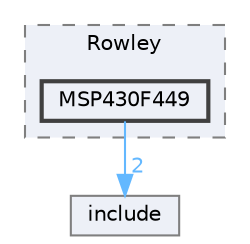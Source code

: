 digraph "D:/Projects/Raspberrypi_pico/pico_freertos_final/freertos_pico2/pico_freertos/FreeRTOS-Kernel/portable/Rowley/MSP430F449"
{
 // LATEX_PDF_SIZE
  bgcolor="transparent";
  edge [fontname=Helvetica,fontsize=10,labelfontname=Helvetica,labelfontsize=10];
  node [fontname=Helvetica,fontsize=10,shape=box,height=0.2,width=0.4];
  compound=true
  subgraph clusterdir_d429f9584792e30d729091d6e656366c {
    graph [ bgcolor="#edf0f7", pencolor="grey50", label="Rowley", fontname=Helvetica,fontsize=10 style="filled,dashed", URL="dir_d429f9584792e30d729091d6e656366c.html",tooltip=""]
  dir_59cd9c40c58325e3dd4aa12be3cbfb5c [label="MSP430F449", fillcolor="#edf0f7", color="grey25", style="filled,bold", URL="dir_59cd9c40c58325e3dd4aa12be3cbfb5c.html",tooltip=""];
  }
  dir_c69ece34c3f150cb2c6f1098178b172a [label="include", fillcolor="#edf0f7", color="grey50", style="filled", URL="dir_c69ece34c3f150cb2c6f1098178b172a.html",tooltip=""];
  dir_59cd9c40c58325e3dd4aa12be3cbfb5c->dir_c69ece34c3f150cb2c6f1098178b172a [headlabel="2", labeldistance=1.5 headhref="dir_000144_000125.html" href="dir_000144_000125.html" color="steelblue1" fontcolor="steelblue1"];
}
